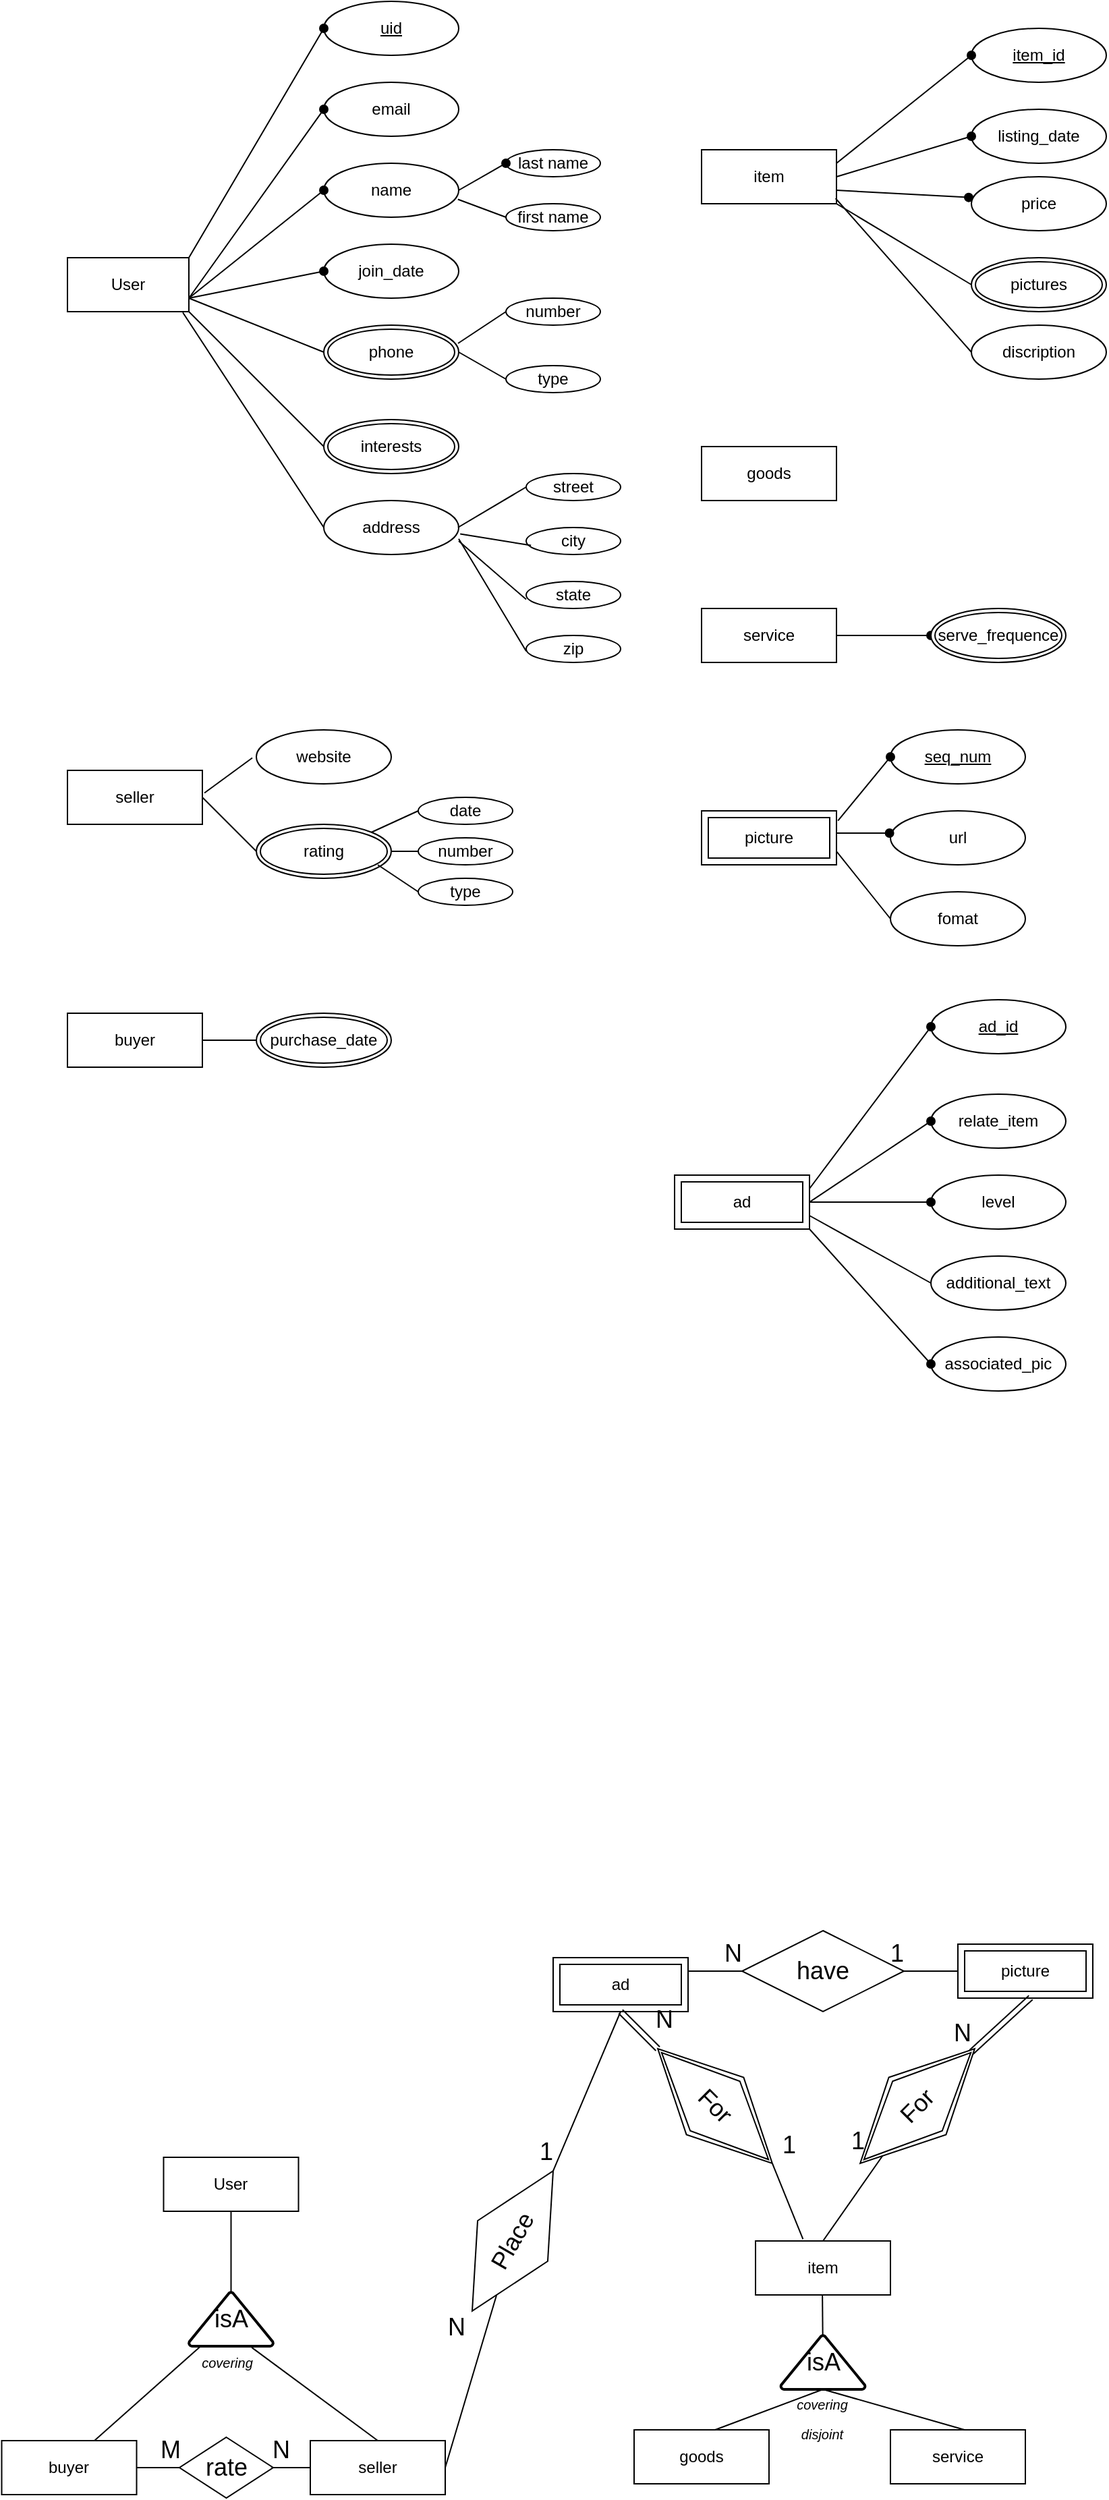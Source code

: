 <mxfile version="20.4.0" type="github">
  <diagram id="GGtAxQR87jNN7aj1yXC5" name="Page-1">
    <mxGraphModel dx="2404" dy="2192" grid="1" gridSize="10" guides="1" tooltips="1" connect="1" arrows="1" fold="1" page="1" pageScale="1" pageWidth="827" pageHeight="1169" math="0" shadow="0">
      <root>
        <mxCell id="0" />
        <mxCell id="1" parent="0" />
        <mxCell id="cSfYM5C8PKikPZIdfRje-1" value="User" style="whiteSpace=wrap;html=1;align=center;" vertex="1" parent="1">
          <mxGeometry x="20" y="-950" width="90" height="40" as="geometry" />
        </mxCell>
        <mxCell id="cSfYM5C8PKikPZIdfRje-3" value="uid" style="ellipse;whiteSpace=wrap;html=1;align=center;fontStyle=4;" vertex="1" parent="1">
          <mxGeometry x="210" y="-1140" width="100" height="40" as="geometry" />
        </mxCell>
        <mxCell id="cSfYM5C8PKikPZIdfRje-4" value="email" style="ellipse;whiteSpace=wrap;html=1;align=center;" vertex="1" parent="1">
          <mxGeometry x="210" y="-1080" width="100" height="40" as="geometry" />
        </mxCell>
        <mxCell id="cSfYM5C8PKikPZIdfRje-5" value="name" style="ellipse;whiteSpace=wrap;html=1;align=center;strokeWidth=1;" vertex="1" parent="1">
          <mxGeometry x="210" y="-1020" width="100" height="40" as="geometry" />
        </mxCell>
        <mxCell id="cSfYM5C8PKikPZIdfRje-6" value="join_date" style="ellipse;whiteSpace=wrap;html=1;align=center;" vertex="1" parent="1">
          <mxGeometry x="210" y="-960" width="100" height="40" as="geometry" />
        </mxCell>
        <mxCell id="cSfYM5C8PKikPZIdfRje-7" value="phone" style="ellipse;shape=doubleEllipse;margin=3;whiteSpace=wrap;html=1;align=center;" vertex="1" parent="1">
          <mxGeometry x="210" y="-900" width="100" height="40" as="geometry" />
        </mxCell>
        <mxCell id="cSfYM5C8PKikPZIdfRje-8" value="interests" style="ellipse;shape=doubleEllipse;margin=3;whiteSpace=wrap;html=1;align=center;strokeWidth=1;" vertex="1" parent="1">
          <mxGeometry x="210" y="-830" width="100" height="40" as="geometry" />
        </mxCell>
        <mxCell id="cSfYM5C8PKikPZIdfRje-9" value="address" style="ellipse;whiteSpace=wrap;html=1;align=center;strokeWidth=1;" vertex="1" parent="1">
          <mxGeometry x="210" y="-770" width="100" height="40" as="geometry" />
        </mxCell>
        <mxCell id="cSfYM5C8PKikPZIdfRje-10" value="" style="endArrow=oval;html=1;rounded=0;exitX=1;exitY=0;exitDx=0;exitDy=0;entryX=0;entryY=0.5;entryDx=0;entryDy=0;endFill=1;" edge="1" parent="1" source="cSfYM5C8PKikPZIdfRje-1" target="cSfYM5C8PKikPZIdfRje-3">
          <mxGeometry relative="1" as="geometry">
            <mxPoint x="90" y="-1060.32" as="sourcePoint" />
            <mxPoint x="250" y="-1060.32" as="targetPoint" />
            <Array as="points" />
          </mxGeometry>
        </mxCell>
        <mxCell id="cSfYM5C8PKikPZIdfRje-11" value="" style="endArrow=oval;html=1;rounded=0;exitX=1;exitY=0;exitDx=0;exitDy=0;entryX=0;entryY=0.5;entryDx=0;entryDy=0;endFill=1;" edge="1" parent="1" target="cSfYM5C8PKikPZIdfRje-4">
          <mxGeometry relative="1" as="geometry">
            <mxPoint x="110" y="-920" as="sourcePoint" />
            <mxPoint x="210" y="-1090" as="targetPoint" />
            <Array as="points" />
          </mxGeometry>
        </mxCell>
        <mxCell id="cSfYM5C8PKikPZIdfRje-12" value="" style="endArrow=oval;html=1;rounded=0;exitX=1;exitY=0.75;exitDx=0;exitDy=0;entryX=0;entryY=0.5;entryDx=0;entryDy=0;endFill=1;" edge="1" parent="1" source="cSfYM5C8PKikPZIdfRje-1">
          <mxGeometry relative="1" as="geometry">
            <mxPoint x="110" y="-830" as="sourcePoint" />
            <mxPoint x="210" y="-1000" as="targetPoint" />
            <Array as="points" />
          </mxGeometry>
        </mxCell>
        <mxCell id="cSfYM5C8PKikPZIdfRje-13" value="" style="endArrow=oval;html=1;rounded=0;exitX=1;exitY=0.75;exitDx=0;exitDy=0;entryX=0;entryY=0.5;entryDx=0;entryDy=0;endFill=1;" edge="1" parent="1" source="cSfYM5C8PKikPZIdfRje-1">
          <mxGeometry relative="1" as="geometry">
            <mxPoint x="110" y="-770" as="sourcePoint" />
            <mxPoint x="210" y="-940" as="targetPoint" />
            <Array as="points" />
          </mxGeometry>
        </mxCell>
        <mxCell id="cSfYM5C8PKikPZIdfRje-15" value="" style="endArrow=none;html=1;rounded=0;exitX=1;exitY=0.75;exitDx=0;exitDy=0;entryX=0;entryY=0.5;entryDx=0;entryDy=0;" edge="1" parent="1" source="cSfYM5C8PKikPZIdfRje-1">
          <mxGeometry relative="1" as="geometry">
            <mxPoint x="110" y="-710" as="sourcePoint" />
            <mxPoint x="210" y="-880" as="targetPoint" />
            <Array as="points" />
          </mxGeometry>
        </mxCell>
        <mxCell id="cSfYM5C8PKikPZIdfRje-16" value="" style="endArrow=none;html=1;rounded=0;exitX=1;exitY=1;exitDx=0;exitDy=0;entryX=0;entryY=0.5;entryDx=0;entryDy=0;" edge="1" parent="1" source="cSfYM5C8PKikPZIdfRje-1">
          <mxGeometry relative="1" as="geometry">
            <mxPoint x="110" y="-850" as="sourcePoint" />
            <mxPoint x="210" y="-810" as="targetPoint" />
            <Array as="points" />
          </mxGeometry>
        </mxCell>
        <mxCell id="cSfYM5C8PKikPZIdfRje-17" value="" style="endArrow=none;html=1;rounded=0;exitX=0.95;exitY=1.015;exitDx=0;exitDy=0;entryX=0;entryY=0.5;entryDx=0;entryDy=0;exitPerimeter=0;" edge="1" parent="1" source="cSfYM5C8PKikPZIdfRje-1">
          <mxGeometry relative="1" as="geometry">
            <mxPoint x="110" y="-790" as="sourcePoint" />
            <mxPoint x="210" y="-750" as="targetPoint" />
            <Array as="points" />
          </mxGeometry>
        </mxCell>
        <mxCell id="cSfYM5C8PKikPZIdfRje-18" value="first name" style="ellipse;whiteSpace=wrap;html=1;align=center;strokeWidth=1;" vertex="1" parent="1">
          <mxGeometry x="345" y="-990" width="70" height="20" as="geometry" />
        </mxCell>
        <mxCell id="cSfYM5C8PKikPZIdfRje-19" value="last name" style="ellipse;whiteSpace=wrap;html=1;align=center;strokeWidth=1;" vertex="1" parent="1">
          <mxGeometry x="345" y="-1030" width="70" height="20" as="geometry" />
        </mxCell>
        <mxCell id="cSfYM5C8PKikPZIdfRje-22" value="" style="endArrow=oval;html=1;rounded=0;entryX=0;entryY=0.5;entryDx=0;entryDy=0;endFill=1;" edge="1" parent="1" target="cSfYM5C8PKikPZIdfRje-19">
          <mxGeometry width="50" height="50" relative="1" as="geometry">
            <mxPoint x="310" y="-1000" as="sourcePoint" />
            <mxPoint x="340" y="-1020" as="targetPoint" />
          </mxGeometry>
        </mxCell>
        <mxCell id="cSfYM5C8PKikPZIdfRje-23" value="" style="endArrow=none;html=1;rounded=0;exitX=0.994;exitY=0.668;exitDx=0;exitDy=0;exitPerimeter=0;" edge="1" parent="1" source="cSfYM5C8PKikPZIdfRje-5">
          <mxGeometry width="50" height="50" relative="1" as="geometry">
            <mxPoint x="315" y="-960" as="sourcePoint" />
            <mxPoint x="345" y="-980" as="targetPoint" />
          </mxGeometry>
        </mxCell>
        <mxCell id="cSfYM5C8PKikPZIdfRje-25" value="city" style="ellipse;whiteSpace=wrap;html=1;align=center;strokeWidth=1;" vertex="1" parent="1">
          <mxGeometry x="360" y="-750" width="70" height="20" as="geometry" />
        </mxCell>
        <mxCell id="cSfYM5C8PKikPZIdfRje-26" value="zip" style="ellipse;whiteSpace=wrap;html=1;align=center;strokeWidth=1;" vertex="1" parent="1">
          <mxGeometry x="360" y="-670" width="70" height="20" as="geometry" />
        </mxCell>
        <mxCell id="cSfYM5C8PKikPZIdfRje-27" value="street" style="ellipse;whiteSpace=wrap;html=1;align=center;strokeWidth=1;" vertex="1" parent="1">
          <mxGeometry x="360" y="-790" width="70" height="20" as="geometry" />
        </mxCell>
        <mxCell id="cSfYM5C8PKikPZIdfRje-28" value="state" style="ellipse;whiteSpace=wrap;html=1;align=center;strokeWidth=1;" vertex="1" parent="1">
          <mxGeometry x="360" y="-710" width="70" height="20" as="geometry" />
        </mxCell>
        <mxCell id="cSfYM5C8PKikPZIdfRje-29" style="edgeStyle=orthogonalEdgeStyle;rounded=0;orthogonalLoop=1;jettySize=auto;html=1;exitX=0.5;exitY=1;exitDx=0;exitDy=0;" edge="1" parent="1" source="cSfYM5C8PKikPZIdfRje-27" target="cSfYM5C8PKikPZIdfRje-27">
          <mxGeometry relative="1" as="geometry" />
        </mxCell>
        <mxCell id="cSfYM5C8PKikPZIdfRje-31" value="" style="endArrow=none;html=1;rounded=0;exitX=0.994;exitY=0.668;exitDx=0;exitDy=0;exitPerimeter=0;entryX=0;entryY=0.5;entryDx=0;entryDy=0;" edge="1" parent="1" target="cSfYM5C8PKikPZIdfRje-27">
          <mxGeometry width="50" height="50" relative="1" as="geometry">
            <mxPoint x="309.4" y="-750" as="sourcePoint" />
            <mxPoint x="345" y="-736.72" as="targetPoint" />
          </mxGeometry>
        </mxCell>
        <mxCell id="cSfYM5C8PKikPZIdfRje-32" value="" style="endArrow=none;html=1;rounded=0;exitX=1.011;exitY=0.619;exitDx=0;exitDy=0;exitPerimeter=0;" edge="1" parent="1" source="cSfYM5C8PKikPZIdfRje-9">
          <mxGeometry width="50" height="50" relative="1" as="geometry">
            <mxPoint x="328.0" y="-750" as="sourcePoint" />
            <mxPoint x="363.6" y="-736.72" as="targetPoint" />
          </mxGeometry>
        </mxCell>
        <mxCell id="cSfYM5C8PKikPZIdfRje-33" value="" style="endArrow=none;html=1;rounded=0;exitX=1;exitY=0.75;exitDx=0;exitDy=0;exitPerimeter=0;" edge="1" parent="1" source="cSfYM5C8PKikPZIdfRje-9">
          <mxGeometry width="50" height="50" relative="1" as="geometry">
            <mxPoint x="324.4" y="-710" as="sourcePoint" />
            <mxPoint x="360" y="-696.72" as="targetPoint" />
          </mxGeometry>
        </mxCell>
        <mxCell id="cSfYM5C8PKikPZIdfRje-34" value="" style="endArrow=none;html=1;rounded=0;" edge="1" parent="1">
          <mxGeometry width="50" height="50" relative="1" as="geometry">
            <mxPoint x="310" y="-741.64" as="sourcePoint" />
            <mxPoint x="360" y="-658.36" as="targetPoint" />
          </mxGeometry>
        </mxCell>
        <mxCell id="cSfYM5C8PKikPZIdfRje-36" value="type" style="ellipse;whiteSpace=wrap;html=1;align=center;strokeWidth=1;" vertex="1" parent="1">
          <mxGeometry x="345" y="-870" width="70" height="20" as="geometry" />
        </mxCell>
        <mxCell id="cSfYM5C8PKikPZIdfRje-37" value="number" style="ellipse;whiteSpace=wrap;html=1;align=center;strokeWidth=1;" vertex="1" parent="1">
          <mxGeometry x="345" y="-920" width="70" height="20" as="geometry" />
        </mxCell>
        <mxCell id="cSfYM5C8PKikPZIdfRje-39" value="" style="endArrow=none;html=1;rounded=0;exitX=0.995;exitY=0.338;exitDx=0;exitDy=0;exitPerimeter=0;entryX=0;entryY=0.5;entryDx=0;entryDy=0;" edge="1" parent="1" source="cSfYM5C8PKikPZIdfRje-7" target="cSfYM5C8PKikPZIdfRje-37">
          <mxGeometry width="50" height="50" relative="1" as="geometry">
            <mxPoint x="319.4" y="-983.28" as="sourcePoint" />
            <mxPoint x="355" y="-970" as="targetPoint" />
          </mxGeometry>
        </mxCell>
        <mxCell id="cSfYM5C8PKikPZIdfRje-40" value="" style="endArrow=none;html=1;rounded=0;exitX=1;exitY=0.5;exitDx=0;exitDy=0;entryX=0;entryY=0.5;entryDx=0;entryDy=0;" edge="1" parent="1" source="cSfYM5C8PKikPZIdfRje-7" target="cSfYM5C8PKikPZIdfRje-36">
          <mxGeometry width="50" height="50" relative="1" as="geometry">
            <mxPoint x="319.5" y="-876.48" as="sourcePoint" />
            <mxPoint x="355" y="-900" as="targetPoint" />
          </mxGeometry>
        </mxCell>
        <mxCell id="cSfYM5C8PKikPZIdfRje-41" value="seller" style="whiteSpace=wrap;html=1;align=center;strokeWidth=1;" vertex="1" parent="1">
          <mxGeometry x="20" y="-570" width="100" height="40" as="geometry" />
        </mxCell>
        <mxCell id="cSfYM5C8PKikPZIdfRje-42" value="website" style="ellipse;whiteSpace=wrap;html=1;align=center;strokeWidth=1;" vertex="1" parent="1">
          <mxGeometry x="160" y="-600" width="100" height="40" as="geometry" />
        </mxCell>
        <mxCell id="cSfYM5C8PKikPZIdfRje-45" value="date" style="ellipse;whiteSpace=wrap;html=1;align=center;strokeWidth=1;" vertex="1" parent="1">
          <mxGeometry x="280" y="-550" width="70" height="20" as="geometry" />
        </mxCell>
        <mxCell id="cSfYM5C8PKikPZIdfRje-46" value="type" style="ellipse;whiteSpace=wrap;html=1;align=center;strokeWidth=1;" vertex="1" parent="1">
          <mxGeometry x="280" y="-490" width="70" height="20" as="geometry" />
        </mxCell>
        <mxCell id="cSfYM5C8PKikPZIdfRje-47" value="number" style="ellipse;whiteSpace=wrap;html=1;align=center;strokeWidth=1;" vertex="1" parent="1">
          <mxGeometry x="280" y="-520" width="70" height="20" as="geometry" />
        </mxCell>
        <mxCell id="cSfYM5C8PKikPZIdfRje-48" value="rating" style="ellipse;shape=doubleEllipse;margin=3;whiteSpace=wrap;html=1;align=center;strokeWidth=1;" vertex="1" parent="1">
          <mxGeometry x="160" y="-530" width="100" height="40" as="geometry" />
        </mxCell>
        <mxCell id="cSfYM5C8PKikPZIdfRje-49" value="" style="endArrow=none;html=1;rounded=0;entryX=-0.03;entryY=0.519;entryDx=0;entryDy=0;entryPerimeter=0;exitX=1.015;exitY=0.419;exitDx=0;exitDy=0;exitPerimeter=0;" edge="1" parent="1" source="cSfYM5C8PKikPZIdfRje-41" target="cSfYM5C8PKikPZIdfRje-42">
          <mxGeometry width="50" height="50" relative="1" as="geometry">
            <mxPoint x="120" y="-540" as="sourcePoint" />
            <mxPoint x="150" y="-580" as="targetPoint" />
          </mxGeometry>
        </mxCell>
        <mxCell id="cSfYM5C8PKikPZIdfRje-50" value="" style="endArrow=none;html=1;rounded=0;entryX=0;entryY=0.5;entryDx=0;entryDy=0;exitX=1;exitY=0.5;exitDx=0;exitDy=0;" edge="1" parent="1" source="cSfYM5C8PKikPZIdfRje-41" target="cSfYM5C8PKikPZIdfRje-48">
          <mxGeometry width="50" height="50" relative="1" as="geometry">
            <mxPoint x="100" y="-470" as="sourcePoint" />
            <mxPoint x="150" y="-520" as="targetPoint" />
          </mxGeometry>
        </mxCell>
        <mxCell id="cSfYM5C8PKikPZIdfRje-51" value="" style="endArrow=none;html=1;rounded=0;entryX=0;entryY=0.5;entryDx=0;entryDy=0;exitX=1;exitY=0.5;exitDx=0;exitDy=0;" edge="1" parent="1" target="cSfYM5C8PKikPZIdfRje-46">
          <mxGeometry width="50" height="50" relative="1" as="geometry">
            <mxPoint x="250" y="-500" as="sourcePoint" />
            <mxPoint x="290" y="-460" as="targetPoint" />
          </mxGeometry>
        </mxCell>
        <mxCell id="cSfYM5C8PKikPZIdfRje-52" value="" style="endArrow=none;html=1;rounded=0;entryX=0;entryY=0.5;entryDx=0;entryDy=0;exitX=1;exitY=0;exitDx=0;exitDy=0;" edge="1" parent="1" source="cSfYM5C8PKikPZIdfRje-48" target="cSfYM5C8PKikPZIdfRje-45">
          <mxGeometry width="50" height="50" relative="1" as="geometry">
            <mxPoint x="230" y="-560" as="sourcePoint" />
            <mxPoint x="270" y="-520" as="targetPoint" />
          </mxGeometry>
        </mxCell>
        <mxCell id="cSfYM5C8PKikPZIdfRje-53" value="" style="endArrow=none;html=1;rounded=0;entryX=0;entryY=0.5;entryDx=0;entryDy=0;exitX=1;exitY=0.5;exitDx=0;exitDy=0;" edge="1" parent="1" source="cSfYM5C8PKikPZIdfRje-48" target="cSfYM5C8PKikPZIdfRje-47">
          <mxGeometry width="50" height="50" relative="1" as="geometry">
            <mxPoint x="260" y="-490" as="sourcePoint" />
            <mxPoint x="286.99" y="-472.24" as="targetPoint" />
          </mxGeometry>
        </mxCell>
        <mxCell id="cSfYM5C8PKikPZIdfRje-55" value="buyer" style="whiteSpace=wrap;html=1;align=center;strokeWidth=1;" vertex="1" parent="1">
          <mxGeometry x="20" y="-390" width="100" height="40" as="geometry" />
        </mxCell>
        <mxCell id="cSfYM5C8PKikPZIdfRje-58" value="" style="endArrow=none;html=1;rounded=0;entryX=0;entryY=0.5;entryDx=0;entryDy=0;exitX=1;exitY=0.5;exitDx=0;exitDy=0;" edge="1" parent="1" source="cSfYM5C8PKikPZIdfRje-55">
          <mxGeometry width="50" height="50" relative="1" as="geometry">
            <mxPoint x="110" y="-310" as="sourcePoint" />
            <mxPoint x="160.0" y="-370" as="targetPoint" />
          </mxGeometry>
        </mxCell>
        <mxCell id="cSfYM5C8PKikPZIdfRje-59" value="purchase_date" style="ellipse;shape=doubleEllipse;margin=3;whiteSpace=wrap;html=1;align=center;strokeWidth=1;" vertex="1" parent="1">
          <mxGeometry x="160" y="-390" width="100" height="40" as="geometry" />
        </mxCell>
        <mxCell id="cSfYM5C8PKikPZIdfRje-60" value="item" style="whiteSpace=wrap;html=1;align=center;strokeWidth=1;" vertex="1" parent="1">
          <mxGeometry x="490" y="-1030" width="100" height="40" as="geometry" />
        </mxCell>
        <mxCell id="cSfYM5C8PKikPZIdfRje-62" value="item_id" style="ellipse;whiteSpace=wrap;html=1;align=center;fontStyle=4;strokeWidth=1;" vertex="1" parent="1">
          <mxGeometry x="690" y="-1120" width="100" height="40" as="geometry" />
        </mxCell>
        <mxCell id="cSfYM5C8PKikPZIdfRje-63" value="listing_date" style="ellipse;whiteSpace=wrap;html=1;align=center;strokeWidth=1;" vertex="1" parent="1">
          <mxGeometry x="690" y="-1060" width="100" height="40" as="geometry" />
        </mxCell>
        <mxCell id="cSfYM5C8PKikPZIdfRje-64" value="price" style="ellipse;whiteSpace=wrap;html=1;align=center;strokeWidth=1;" vertex="1" parent="1">
          <mxGeometry x="690" y="-1010" width="100" height="40" as="geometry" />
        </mxCell>
        <mxCell id="cSfYM5C8PKikPZIdfRje-65" value="pictures" style="ellipse;shape=doubleEllipse;margin=3;whiteSpace=wrap;html=1;align=center;strokeWidth=1;" vertex="1" parent="1">
          <mxGeometry x="690" y="-950" width="100" height="40" as="geometry" />
        </mxCell>
        <mxCell id="cSfYM5C8PKikPZIdfRje-66" value="" style="endArrow=oval;html=1;rounded=0;exitX=1;exitY=0.25;exitDx=0;exitDy=0;entryX=0;entryY=0.5;entryDx=0;entryDy=0;endFill=1;" edge="1" parent="1" source="cSfYM5C8PKikPZIdfRje-60" target="cSfYM5C8PKikPZIdfRje-62">
          <mxGeometry width="50" height="50" relative="1" as="geometry">
            <mxPoint x="630" y="-1080" as="sourcePoint" />
            <mxPoint x="680" y="-1130" as="targetPoint" />
          </mxGeometry>
        </mxCell>
        <mxCell id="cSfYM5C8PKikPZIdfRje-67" value="" style="endArrow=oval;html=1;rounded=0;exitX=1;exitY=0.5;exitDx=0;exitDy=0;entryX=0;entryY=0.5;entryDx=0;entryDy=0;endFill=1;" edge="1" parent="1" source="cSfYM5C8PKikPZIdfRje-60" target="cSfYM5C8PKikPZIdfRje-63">
          <mxGeometry width="50" height="50" relative="1" as="geometry">
            <mxPoint x="640" y="-1040" as="sourcePoint" />
            <mxPoint x="690" y="-1120" as="targetPoint" />
          </mxGeometry>
        </mxCell>
        <mxCell id="cSfYM5C8PKikPZIdfRje-68" value="" style="endArrow=oval;html=1;rounded=0;exitX=1;exitY=0.75;exitDx=0;exitDy=0;entryX=-0.02;entryY=0.383;entryDx=0;entryDy=0;entryPerimeter=0;endFill=1;" edge="1" parent="1" source="cSfYM5C8PKikPZIdfRje-60" target="cSfYM5C8PKikPZIdfRje-64">
          <mxGeometry width="50" height="50" relative="1" as="geometry">
            <mxPoint x="650" y="-1030" as="sourcePoint" />
            <mxPoint x="700" y="-1110" as="targetPoint" />
          </mxGeometry>
        </mxCell>
        <mxCell id="cSfYM5C8PKikPZIdfRje-69" value="" style="endArrow=none;html=1;rounded=0;exitX=1;exitY=1;exitDx=0;exitDy=0;entryX=0;entryY=0.5;entryDx=0;entryDy=0;" edge="1" parent="1" source="cSfYM5C8PKikPZIdfRje-60" target="cSfYM5C8PKikPZIdfRje-65">
          <mxGeometry width="50" height="50" relative="1" as="geometry">
            <mxPoint x="660" y="-1020" as="sourcePoint" />
            <mxPoint x="680" y="-940" as="targetPoint" />
          </mxGeometry>
        </mxCell>
        <mxCell id="cSfYM5C8PKikPZIdfRje-71" value="goods" style="whiteSpace=wrap;html=1;align=center;strokeWidth=1;" vertex="1" parent="1">
          <mxGeometry x="490" y="-810" width="100" height="40" as="geometry" />
        </mxCell>
        <mxCell id="cSfYM5C8PKikPZIdfRje-72" value="discription" style="ellipse;whiteSpace=wrap;html=1;align=center;strokeWidth=1;" vertex="1" parent="1">
          <mxGeometry x="690" y="-900" width="100" height="40" as="geometry" />
        </mxCell>
        <mxCell id="cSfYM5C8PKikPZIdfRje-73" value="" style="endArrow=none;html=1;rounded=0;exitX=0.993;exitY=0.9;exitDx=0;exitDy=0;exitPerimeter=0;entryX=0;entryY=0.5;entryDx=0;entryDy=0;" edge="1" parent="1" source="cSfYM5C8PKikPZIdfRje-60" target="cSfYM5C8PKikPZIdfRje-72">
          <mxGeometry width="50" height="50" relative="1" as="geometry">
            <mxPoint x="590" y="-880" as="sourcePoint" />
            <mxPoint x="680" y="-880" as="targetPoint" />
          </mxGeometry>
        </mxCell>
        <mxCell id="cSfYM5C8PKikPZIdfRje-74" value="service" style="whiteSpace=wrap;html=1;align=center;strokeWidth=1;" vertex="1" parent="1">
          <mxGeometry x="490" y="-690" width="100" height="40" as="geometry" />
        </mxCell>
        <mxCell id="cSfYM5C8PKikPZIdfRje-76" value="" style="endArrow=oval;html=1;rounded=0;entryX=0;entryY=0.5;entryDx=0;entryDy=0;exitX=1;exitY=0.5;exitDx=0;exitDy=0;endFill=1;" edge="1" parent="1" source="cSfYM5C8PKikPZIdfRje-74">
          <mxGeometry width="50" height="50" relative="1" as="geometry">
            <mxPoint x="600" y="-646" as="sourcePoint" />
            <mxPoint x="660" y="-670" as="targetPoint" />
          </mxGeometry>
        </mxCell>
        <mxCell id="cSfYM5C8PKikPZIdfRje-77" value="serve_frequence" style="ellipse;shape=doubleEllipse;margin=3;whiteSpace=wrap;html=1;align=center;strokeWidth=1;" vertex="1" parent="1">
          <mxGeometry x="660" y="-690" width="100" height="40" as="geometry" />
        </mxCell>
        <mxCell id="cSfYM5C8PKikPZIdfRje-78" value="picture" style="shape=ext;margin=3;double=1;whiteSpace=wrap;html=1;align=center;strokeWidth=1;" vertex="1" parent="1">
          <mxGeometry x="490" y="-540" width="100" height="40" as="geometry" />
        </mxCell>
        <mxCell id="cSfYM5C8PKikPZIdfRje-79" value="seq_num" style="ellipse;whiteSpace=wrap;html=1;align=center;fontStyle=4;strokeWidth=1;" vertex="1" parent="1">
          <mxGeometry x="630" y="-600" width="100" height="40" as="geometry" />
        </mxCell>
        <mxCell id="cSfYM5C8PKikPZIdfRje-80" value="url" style="ellipse;whiteSpace=wrap;html=1;align=center;strokeWidth=1;" vertex="1" parent="1">
          <mxGeometry x="630" y="-540" width="100" height="40" as="geometry" />
        </mxCell>
        <mxCell id="cSfYM5C8PKikPZIdfRje-81" value="fomat" style="ellipse;whiteSpace=wrap;html=1;align=center;strokeWidth=1;" vertex="1" parent="1">
          <mxGeometry x="630" y="-480" width="100" height="40" as="geometry" />
        </mxCell>
        <mxCell id="cSfYM5C8PKikPZIdfRje-82" value="" style="endArrow=oval;html=1;rounded=0;exitX=1.011;exitY=0.184;exitDx=0;exitDy=0;exitPerimeter=0;endFill=1;" edge="1" parent="1" source="cSfYM5C8PKikPZIdfRje-78">
          <mxGeometry width="50" height="50" relative="1" as="geometry">
            <mxPoint x="590" y="-540" as="sourcePoint" />
            <mxPoint x="630" y="-580" as="targetPoint" />
          </mxGeometry>
        </mxCell>
        <mxCell id="cSfYM5C8PKikPZIdfRje-84" value="" style="endArrow=oval;html=1;rounded=0;exitX=1.001;exitY=0.413;exitDx=0;exitDy=0;exitPerimeter=0;entryX=-0.007;entryY=0.413;entryDx=0;entryDy=0;entryPerimeter=0;endFill=1;" edge="1" parent="1" source="cSfYM5C8PKikPZIdfRje-78" target="cSfYM5C8PKikPZIdfRje-80">
          <mxGeometry width="50" height="50" relative="1" as="geometry">
            <mxPoint x="611.1" y="-532.64" as="sourcePoint" />
            <mxPoint x="640" y="-570.0" as="targetPoint" />
          </mxGeometry>
        </mxCell>
        <mxCell id="cSfYM5C8PKikPZIdfRje-85" value="" style="endArrow=none;html=1;rounded=0;exitX=1;exitY=0.75;exitDx=0;exitDy=0;entryX=0;entryY=0.5;entryDx=0;entryDy=0;" edge="1" parent="1" source="cSfYM5C8PKikPZIdfRje-78" target="cSfYM5C8PKikPZIdfRje-81">
          <mxGeometry width="50" height="50" relative="1" as="geometry">
            <mxPoint x="621.1" y="-522.64" as="sourcePoint" />
            <mxPoint x="650" y="-560.0" as="targetPoint" />
          </mxGeometry>
        </mxCell>
        <mxCell id="cSfYM5C8PKikPZIdfRje-86" value="ad" style="shape=ext;margin=3;double=1;whiteSpace=wrap;html=1;align=center;strokeWidth=1;" vertex="1" parent="1">
          <mxGeometry x="470" y="-270" width="100" height="40" as="geometry" />
        </mxCell>
        <mxCell id="cSfYM5C8PKikPZIdfRje-87" value="ad_id" style="ellipse;whiteSpace=wrap;html=1;align=center;fontStyle=4;strokeWidth=1;" vertex="1" parent="1">
          <mxGeometry x="660" y="-400" width="100" height="40" as="geometry" />
        </mxCell>
        <mxCell id="cSfYM5C8PKikPZIdfRje-88" value="relate_item" style="ellipse;whiteSpace=wrap;html=1;align=center;strokeWidth=1;" vertex="1" parent="1">
          <mxGeometry x="660" y="-330" width="100" height="40" as="geometry" />
        </mxCell>
        <mxCell id="cSfYM5C8PKikPZIdfRje-89" value="level" style="ellipse;whiteSpace=wrap;html=1;align=center;strokeWidth=1;" vertex="1" parent="1">
          <mxGeometry x="660" y="-270" width="100" height="40" as="geometry" />
        </mxCell>
        <mxCell id="cSfYM5C8PKikPZIdfRje-90" value="additional_text" style="ellipse;whiteSpace=wrap;html=1;align=center;strokeWidth=1;" vertex="1" parent="1">
          <mxGeometry x="660" y="-210" width="100" height="40" as="geometry" />
        </mxCell>
        <mxCell id="cSfYM5C8PKikPZIdfRje-91" value="associated_pic" style="ellipse;whiteSpace=wrap;html=1;align=center;strokeWidth=1;" vertex="1" parent="1">
          <mxGeometry x="660" y="-150" width="100" height="40" as="geometry" />
        </mxCell>
        <mxCell id="cSfYM5C8PKikPZIdfRje-92" value="" style="endArrow=oval;html=1;rounded=0;entryX=0;entryY=0.5;entryDx=0;entryDy=0;exitX=1;exitY=0.25;exitDx=0;exitDy=0;endFill=1;" edge="1" parent="1" source="cSfYM5C8PKikPZIdfRje-86" target="cSfYM5C8PKikPZIdfRje-87">
          <mxGeometry width="50" height="50" relative="1" as="geometry">
            <mxPoint x="580" y="-260" as="sourcePoint" />
            <mxPoint x="630" y="-310" as="targetPoint" />
          </mxGeometry>
        </mxCell>
        <mxCell id="cSfYM5C8PKikPZIdfRje-94" value="" style="endArrow=oval;html=1;rounded=0;entryX=0;entryY=0.5;entryDx=0;entryDy=0;exitX=1;exitY=0.5;exitDx=0;exitDy=0;endFill=1;" edge="1" parent="1" source="cSfYM5C8PKikPZIdfRje-86" target="cSfYM5C8PKikPZIdfRje-88">
          <mxGeometry width="50" height="50" relative="1" as="geometry">
            <mxPoint x="580" y="-250" as="sourcePoint" />
            <mxPoint x="670" y="-370" as="targetPoint" />
          </mxGeometry>
        </mxCell>
        <mxCell id="cSfYM5C8PKikPZIdfRje-95" value="" style="endArrow=oval;html=1;rounded=0;entryX=0;entryY=0.5;entryDx=0;entryDy=0;exitX=1;exitY=0.5;exitDx=0;exitDy=0;endFill=1;" edge="1" parent="1" source="cSfYM5C8PKikPZIdfRje-86" target="cSfYM5C8PKikPZIdfRje-89">
          <mxGeometry width="50" height="50" relative="1" as="geometry">
            <mxPoint x="590" y="-240" as="sourcePoint" />
            <mxPoint x="680" y="-360" as="targetPoint" />
          </mxGeometry>
        </mxCell>
        <mxCell id="cSfYM5C8PKikPZIdfRje-96" value="" style="endArrow=none;html=1;rounded=0;entryX=0;entryY=0.5;entryDx=0;entryDy=0;exitX=1;exitY=0.75;exitDx=0;exitDy=0;" edge="1" parent="1" source="cSfYM5C8PKikPZIdfRje-86" target="cSfYM5C8PKikPZIdfRje-90">
          <mxGeometry width="50" height="50" relative="1" as="geometry">
            <mxPoint x="600" y="-230" as="sourcePoint" />
            <mxPoint x="690" y="-350" as="targetPoint" />
          </mxGeometry>
        </mxCell>
        <mxCell id="cSfYM5C8PKikPZIdfRje-97" value="" style="endArrow=oval;html=1;rounded=0;entryX=0;entryY=0.5;entryDx=0;entryDy=0;exitX=1;exitY=1;exitDx=0;exitDy=0;endFill=1;" edge="1" parent="1" source="cSfYM5C8PKikPZIdfRje-86" target="cSfYM5C8PKikPZIdfRje-91">
          <mxGeometry width="50" height="50" relative="1" as="geometry">
            <mxPoint x="610" y="-220" as="sourcePoint" />
            <mxPoint x="700" y="-340" as="targetPoint" />
          </mxGeometry>
        </mxCell>
        <mxCell id="cSfYM5C8PKikPZIdfRje-98" value="User" style="whiteSpace=wrap;html=1;align=center;" vertex="1" parent="1">
          <mxGeometry x="91.25" y="458" width="100" height="40" as="geometry" />
        </mxCell>
        <mxCell id="cSfYM5C8PKikPZIdfRje-99" value="seller" style="whiteSpace=wrap;html=1;align=center;strokeWidth=1;" vertex="1" parent="1">
          <mxGeometry x="200" y="668" width="100" height="40" as="geometry" />
        </mxCell>
        <mxCell id="cSfYM5C8PKikPZIdfRje-101" value="buyer" style="whiteSpace=wrap;html=1;align=center;strokeWidth=1;" vertex="1" parent="1">
          <mxGeometry x="-28.75" y="668" width="100" height="40" as="geometry" />
        </mxCell>
        <mxCell id="cSfYM5C8PKikPZIdfRje-102" value="ad" style="shape=ext;margin=3;double=1;whiteSpace=wrap;html=1;align=center;strokeWidth=1;" vertex="1" parent="1">
          <mxGeometry x="380" y="310" width="100" height="40" as="geometry" />
        </mxCell>
        <mxCell id="cSfYM5C8PKikPZIdfRje-103" value="picture" style="shape=ext;margin=3;double=1;whiteSpace=wrap;html=1;align=center;strokeWidth=1;" vertex="1" parent="1">
          <mxGeometry x="680" y="300" width="100" height="40" as="geometry" />
        </mxCell>
        <mxCell id="cSfYM5C8PKikPZIdfRje-104" value="service" style="whiteSpace=wrap;html=1;align=center;strokeWidth=1;" vertex="1" parent="1">
          <mxGeometry x="630" y="660" width="100" height="40" as="geometry" />
        </mxCell>
        <mxCell id="cSfYM5C8PKikPZIdfRje-105" value="goods" style="whiteSpace=wrap;html=1;align=center;strokeWidth=1;" vertex="1" parent="1">
          <mxGeometry x="440" y="660" width="100" height="40" as="geometry" />
        </mxCell>
        <mxCell id="cSfYM5C8PKikPZIdfRje-108" value="&lt;font style=&quot;font-size: 18px;&quot;&gt;isA&lt;/font&gt;" style="strokeWidth=2;html=1;shape=mxgraph.flowchart.extract_or_measurement;whiteSpace=wrap;" vertex="1" parent="1">
          <mxGeometry x="110" y="558" width="62.5" height="40" as="geometry" />
        </mxCell>
        <mxCell id="cSfYM5C8PKikPZIdfRje-109" value="" style="endArrow=none;html=1;rounded=0;fontSize=18;" edge="1" parent="1" target="cSfYM5C8PKikPZIdfRje-108">
          <mxGeometry relative="1" as="geometry">
            <mxPoint x="40" y="668" as="sourcePoint" />
            <mxPoint x="120" y="638" as="targetPoint" />
          </mxGeometry>
        </mxCell>
        <mxCell id="cSfYM5C8PKikPZIdfRje-110" value="" style="endArrow=none;html=1;rounded=0;fontSize=18;entryX=0.5;entryY=0;entryDx=0;entryDy=0;exitX=0.745;exitY=1.023;exitDx=0;exitDy=0;exitPerimeter=0;" edge="1" parent="1" source="cSfYM5C8PKikPZIdfRje-108" target="cSfYM5C8PKikPZIdfRje-99">
          <mxGeometry relative="1" as="geometry">
            <mxPoint x="130" y="598" as="sourcePoint" />
            <mxPoint x="213" y="608" as="targetPoint" />
          </mxGeometry>
        </mxCell>
        <mxCell id="cSfYM5C8PKikPZIdfRje-111" value="" style="endArrow=none;html=1;rounded=0;fontSize=18;exitX=0.5;exitY=0;exitDx=0;exitDy=0;entryX=0.5;entryY=1;entryDx=0;entryDy=0;exitPerimeter=0;" edge="1" parent="1" source="cSfYM5C8PKikPZIdfRje-108" target="cSfYM5C8PKikPZIdfRje-98">
          <mxGeometry relative="1" as="geometry">
            <mxPoint x="70.0" y="638" as="sourcePoint" />
            <mxPoint x="150.0" y="608" as="targetPoint" />
          </mxGeometry>
        </mxCell>
        <mxCell id="cSfYM5C8PKikPZIdfRje-112" value="&lt;font style=&quot;font-size: 18px;&quot;&gt;isA&lt;/font&gt;" style="strokeWidth=2;html=1;shape=mxgraph.flowchart.extract_or_measurement;whiteSpace=wrap;" vertex="1" parent="1">
          <mxGeometry x="548.75" y="590" width="62.5" height="40" as="geometry" />
        </mxCell>
        <mxCell id="cSfYM5C8PKikPZIdfRje-113" value="" style="endArrow=none;html=1;rounded=0;fontSize=18;exitX=0.5;exitY=0;exitDx=0;exitDy=0;entryX=0.5;entryY=1;entryDx=0;entryDy=0;exitPerimeter=0;startArrow=none;" edge="1" parent="1" source="cSfYM5C8PKikPZIdfRje-106">
          <mxGeometry relative="1" as="geometry">
            <mxPoint x="579.82" y="590" as="sourcePoint" />
            <mxPoint x="579.82" y="530" as="targetPoint" />
            <Array as="points" />
          </mxGeometry>
        </mxCell>
        <mxCell id="cSfYM5C8PKikPZIdfRje-114" value="" style="endArrow=none;html=1;rounded=0;fontSize=18;exitX=0.5;exitY=0;exitDx=0;exitDy=0;" edge="1" parent="1">
          <mxGeometry relative="1" as="geometry">
            <mxPoint x="500.0" y="660" as="sourcePoint" />
            <mxPoint x="580.0" y="630" as="targetPoint" />
          </mxGeometry>
        </mxCell>
        <mxCell id="cSfYM5C8PKikPZIdfRje-115" value="" style="endArrow=none;html=1;rounded=0;fontSize=18;entryX=0.5;entryY=0;entryDx=0;entryDy=0;" edge="1" parent="1">
          <mxGeometry relative="1" as="geometry">
            <mxPoint x="580.0" y="630" as="sourcePoint" />
            <mxPoint x="685" y="660" as="targetPoint" />
          </mxGeometry>
        </mxCell>
        <mxCell id="cSfYM5C8PKikPZIdfRje-116" value="For" style="shape=rhombus;double=1;perimeter=rhombusPerimeter;whiteSpace=wrap;html=1;align=center;strokeWidth=1;fontSize=18;rotation=-45;" vertex="1" parent="1">
          <mxGeometry x="590" y="390" width="120" height="60" as="geometry" />
        </mxCell>
        <mxCell id="cSfYM5C8PKikPZIdfRje-124" value="" style="shape=link;html=1;rounded=0;fontSize=18;startArrow=oval;startFill=1;endArrow=oval;endFill=1;exitX=0.64;exitY=0.99;exitDx=0;exitDy=0;exitPerimeter=0;" edge="1" parent="1">
          <mxGeometry relative="1" as="geometry">
            <mxPoint x="734" y="339.6" as="sourcePoint" />
            <mxPoint x="690" y="380" as="targetPoint" />
          </mxGeometry>
        </mxCell>
        <mxCell id="cSfYM5C8PKikPZIdfRje-125" value="N" style="resizable=0;html=1;align=right;verticalAlign=bottom;strokeWidth=1;fontSize=18;" connectable="0" vertex="1" parent="cSfYM5C8PKikPZIdfRje-124">
          <mxGeometry x="1" relative="1" as="geometry" />
        </mxCell>
        <mxCell id="cSfYM5C8PKikPZIdfRje-126" value="For" style="shape=rhombus;double=1;perimeter=rhombusPerimeter;whiteSpace=wrap;html=1;align=center;strokeWidth=1;fontSize=18;rotation=45;" vertex="1" parent="1">
          <mxGeometry x="440" y="390" width="120" height="60" as="geometry" />
        </mxCell>
        <mxCell id="cSfYM5C8PKikPZIdfRje-128" value="" style="shape=link;html=1;rounded=0;fontSize=18;startArrow=oval;startFill=1;endArrow=oval;endFill=1;exitX=0.5;exitY=1;exitDx=0;exitDy=0;entryX=0;entryY=0.5;entryDx=0;entryDy=0;" edge="1" parent="1" source="cSfYM5C8PKikPZIdfRje-102" target="cSfYM5C8PKikPZIdfRje-126">
          <mxGeometry relative="1" as="geometry">
            <mxPoint x="744.0" y="349.6" as="sourcePoint" />
            <mxPoint x="700" y="390" as="targetPoint" />
          </mxGeometry>
        </mxCell>
        <mxCell id="cSfYM5C8PKikPZIdfRje-129" value="N" style="resizable=0;html=1;align=right;verticalAlign=bottom;strokeWidth=1;fontSize=18;" connectable="0" vertex="1" parent="cSfYM5C8PKikPZIdfRje-128">
          <mxGeometry x="1" relative="1" as="geometry">
            <mxPoint x="12" y="-8" as="offset" />
          </mxGeometry>
        </mxCell>
        <mxCell id="cSfYM5C8PKikPZIdfRje-130" value="Place" style="shape=rhombus;perimeter=rhombusPerimeter;whiteSpace=wrap;html=1;align=center;strokeWidth=1;fontSize=18;rotation=-60;" vertex="1" parent="1">
          <mxGeometry x="290" y="490" width="120" height="60" as="geometry" />
        </mxCell>
        <mxCell id="cSfYM5C8PKikPZIdfRje-133" value="" style="endArrow=none;html=1;rounded=0;fontSize=18;exitX=1;exitY=0.5;exitDx=0;exitDy=0;" edge="1" parent="1" source="cSfYM5C8PKikPZIdfRje-99" target="cSfYM5C8PKikPZIdfRje-130">
          <mxGeometry relative="1" as="geometry">
            <mxPoint x="150" y="330" as="sourcePoint" />
            <mxPoint x="190" y="330" as="targetPoint" />
          </mxGeometry>
        </mxCell>
        <mxCell id="cSfYM5C8PKikPZIdfRje-134" value="N" style="resizable=0;html=1;align=right;verticalAlign=bottom;strokeWidth=1;fontSize=18;" connectable="0" vertex="1" parent="cSfYM5C8PKikPZIdfRje-133">
          <mxGeometry x="1" relative="1" as="geometry">
            <mxPoint x="-23" y="37" as="offset" />
          </mxGeometry>
        </mxCell>
        <mxCell id="cSfYM5C8PKikPZIdfRje-135" value="" style="endArrow=none;html=1;rounded=0;fontSize=18;entryX=1;entryY=0.5;entryDx=0;entryDy=0;exitX=0.5;exitY=1;exitDx=0;exitDy=0;" edge="1" parent="1" source="cSfYM5C8PKikPZIdfRje-102" target="cSfYM5C8PKikPZIdfRje-130">
          <mxGeometry relative="1" as="geometry">
            <mxPoint x="40" y="420" as="sourcePoint" />
            <mxPoint x="200" y="420" as="targetPoint" />
          </mxGeometry>
        </mxCell>
        <mxCell id="cSfYM5C8PKikPZIdfRje-136" value="1" style="resizable=0;html=1;align=right;verticalAlign=bottom;strokeWidth=1;fontSize=18;" connectable="0" vertex="1" parent="cSfYM5C8PKikPZIdfRje-135">
          <mxGeometry x="1" relative="1" as="geometry" />
        </mxCell>
        <mxCell id="cSfYM5C8PKikPZIdfRje-106" value="item" style="whiteSpace=wrap;html=1;align=center;strokeWidth=1;" vertex="1" parent="1">
          <mxGeometry x="530" y="520" width="100" height="40" as="geometry" />
        </mxCell>
        <mxCell id="cSfYM5C8PKikPZIdfRje-137" value="" style="endArrow=none;html=1;rounded=0;fontSize=18;exitX=0.5;exitY=0;exitDx=0;exitDy=0;entryX=0.5;entryY=1;entryDx=0;entryDy=0;exitPerimeter=0;" edge="1" parent="1" target="cSfYM5C8PKikPZIdfRje-106">
          <mxGeometry relative="1" as="geometry">
            <mxPoint x="579.82" y="590" as="sourcePoint" />
            <mxPoint x="579.82" y="530" as="targetPoint" />
            <Array as="points">
              <mxPoint x="579.57" y="560" />
            </Array>
          </mxGeometry>
        </mxCell>
        <mxCell id="cSfYM5C8PKikPZIdfRje-138" value="" style="endArrow=none;html=1;rounded=0;fontSize=18;entryX=1;entryY=0.5;entryDx=0;entryDy=0;exitX=0.352;exitY=-0.032;exitDx=0;exitDy=0;exitPerimeter=0;" edge="1" parent="1" source="cSfYM5C8PKikPZIdfRje-106" target="cSfYM5C8PKikPZIdfRje-126">
          <mxGeometry relative="1" as="geometry">
            <mxPoint x="360" y="490" as="sourcePoint" />
            <mxPoint x="520" y="490" as="targetPoint" />
          </mxGeometry>
        </mxCell>
        <mxCell id="cSfYM5C8PKikPZIdfRje-139" value="1" style="resizable=0;html=1;align=right;verticalAlign=bottom;strokeWidth=1;fontSize=18;" connectable="0" vertex="1" parent="cSfYM5C8PKikPZIdfRje-138">
          <mxGeometry x="1" relative="1" as="geometry">
            <mxPoint x="18" as="offset" />
          </mxGeometry>
        </mxCell>
        <mxCell id="cSfYM5C8PKikPZIdfRje-140" value="" style="endArrow=none;html=1;rounded=0;fontSize=18;exitX=0.5;exitY=0;exitDx=0;exitDy=0;" edge="1" parent="1" source="cSfYM5C8PKikPZIdfRje-106" target="cSfYM5C8PKikPZIdfRje-116">
          <mxGeometry relative="1" as="geometry">
            <mxPoint x="580" y="490" as="sourcePoint" />
            <mxPoint x="740" y="490" as="targetPoint" />
          </mxGeometry>
        </mxCell>
        <mxCell id="cSfYM5C8PKikPZIdfRje-141" value="1" style="resizable=0;html=1;align=right;verticalAlign=bottom;strokeWidth=1;fontSize=18;" connectable="0" vertex="1" parent="cSfYM5C8PKikPZIdfRje-140">
          <mxGeometry x="1" relative="1" as="geometry">
            <mxPoint x="-13" y="3" as="offset" />
          </mxGeometry>
        </mxCell>
        <mxCell id="cSfYM5C8PKikPZIdfRje-142" value="rate" style="shape=rhombus;perimeter=rhombusPerimeter;whiteSpace=wrap;html=1;align=center;strokeWidth=1;fontSize=18;" vertex="1" parent="1">
          <mxGeometry x="103" y="665.5" width="69.5" height="45" as="geometry" />
        </mxCell>
        <mxCell id="cSfYM5C8PKikPZIdfRje-146" value="" style="line;strokeWidth=1;rotatable=0;dashed=0;labelPosition=right;align=left;verticalAlign=middle;spacingTop=0;spacingLeft=6;points=[];portConstraint=eastwest;fontSize=18;" vertex="1" parent="1">
          <mxGeometry x="171.25" y="683" width="28.75" height="10" as="geometry" />
        </mxCell>
        <mxCell id="cSfYM5C8PKikPZIdfRje-147" value="" style="line;strokeWidth=1;rotatable=0;dashed=0;labelPosition=right;align=left;verticalAlign=middle;spacingTop=0;spacingLeft=6;points=[];portConstraint=eastwest;fontSize=18;" vertex="1" parent="1">
          <mxGeometry x="71.25" y="683" width="31.75" height="10" as="geometry" />
        </mxCell>
        <mxCell id="cSfYM5C8PKikPZIdfRje-151" value="M" style="resizable=0;html=1;align=left;verticalAlign=bottom;strokeWidth=1;fontSize=18;" connectable="0" vertex="1" parent="1">
          <mxGeometry x="87.12" y="688" as="geometry" />
        </mxCell>
        <mxCell id="cSfYM5C8PKikPZIdfRje-152" value="N" style="resizable=0;html=1;align=right;verticalAlign=bottom;strokeWidth=1;fontSize=18;" connectable="0" vertex="1" parent="1">
          <mxGeometry x="185.63" y="688" as="geometry" />
        </mxCell>
        <mxCell id="cSfYM5C8PKikPZIdfRje-153" value="have" style="shape=rhombus;perimeter=rhombusPerimeter;whiteSpace=wrap;html=1;align=center;strokeWidth=1;fontSize=18;" vertex="1" parent="1">
          <mxGeometry x="520" y="290" width="120" height="60" as="geometry" />
        </mxCell>
        <mxCell id="cSfYM5C8PKikPZIdfRje-154" value="" style="endArrow=none;html=1;rounded=0;fontSize=18;entryX=1;entryY=0.5;entryDx=0;entryDy=0;exitX=0;exitY=0.5;exitDx=0;exitDy=0;" edge="1" parent="1" source="cSfYM5C8PKikPZIdfRje-103" target="cSfYM5C8PKikPZIdfRje-153">
          <mxGeometry relative="1" as="geometry">
            <mxPoint x="510" y="220" as="sourcePoint" />
            <mxPoint x="670" y="220" as="targetPoint" />
          </mxGeometry>
        </mxCell>
        <mxCell id="cSfYM5C8PKikPZIdfRje-155" value="1" style="resizable=0;html=1;align=right;verticalAlign=bottom;strokeWidth=1;fontSize=18;" connectable="0" vertex="1" parent="cSfYM5C8PKikPZIdfRje-154">
          <mxGeometry x="1" relative="1" as="geometry" />
        </mxCell>
        <mxCell id="cSfYM5C8PKikPZIdfRje-156" value="" style="endArrow=none;html=1;rounded=0;fontSize=18;entryX=0;entryY=0.5;entryDx=0;entryDy=0;exitX=1;exitY=0.25;exitDx=0;exitDy=0;" edge="1" parent="1" source="cSfYM5C8PKikPZIdfRje-102" target="cSfYM5C8PKikPZIdfRje-153">
          <mxGeometry relative="1" as="geometry">
            <mxPoint x="400" y="240" as="sourcePoint" />
            <mxPoint x="560" y="240" as="targetPoint" />
          </mxGeometry>
        </mxCell>
        <mxCell id="cSfYM5C8PKikPZIdfRje-157" value="N" style="resizable=0;html=1;align=right;verticalAlign=bottom;strokeWidth=1;fontSize=18;" connectable="0" vertex="1" parent="cSfYM5C8PKikPZIdfRje-156">
          <mxGeometry x="1" relative="1" as="geometry" />
        </mxCell>
        <mxCell id="cSfYM5C8PKikPZIdfRje-158" value="&lt;font style=&quot;font-size: 10px;&quot;&gt;&lt;i&gt;covering&lt;/i&gt;&lt;/font&gt;" style="text;html=1;align=center;verticalAlign=middle;resizable=0;points=[];autosize=1;strokeColor=none;fillColor=none;fontSize=18;" vertex="1" parent="1">
          <mxGeometry x="107.75" y="588" width="60" height="40" as="geometry" />
        </mxCell>
        <mxCell id="cSfYM5C8PKikPZIdfRje-160" value="&lt;font style=&quot;font-size: 10px;&quot;&gt;&lt;i&gt;covering&lt;br&gt;disjoint&lt;br&gt;&lt;/i&gt;&lt;/font&gt;" style="text;html=1;align=center;verticalAlign=middle;resizable=0;points=[];autosize=1;strokeColor=none;fillColor=none;fontSize=18;" vertex="1" parent="1">
          <mxGeometry x="548.75" y="620" width="60" height="60" as="geometry" />
        </mxCell>
      </root>
    </mxGraphModel>
  </diagram>
</mxfile>
